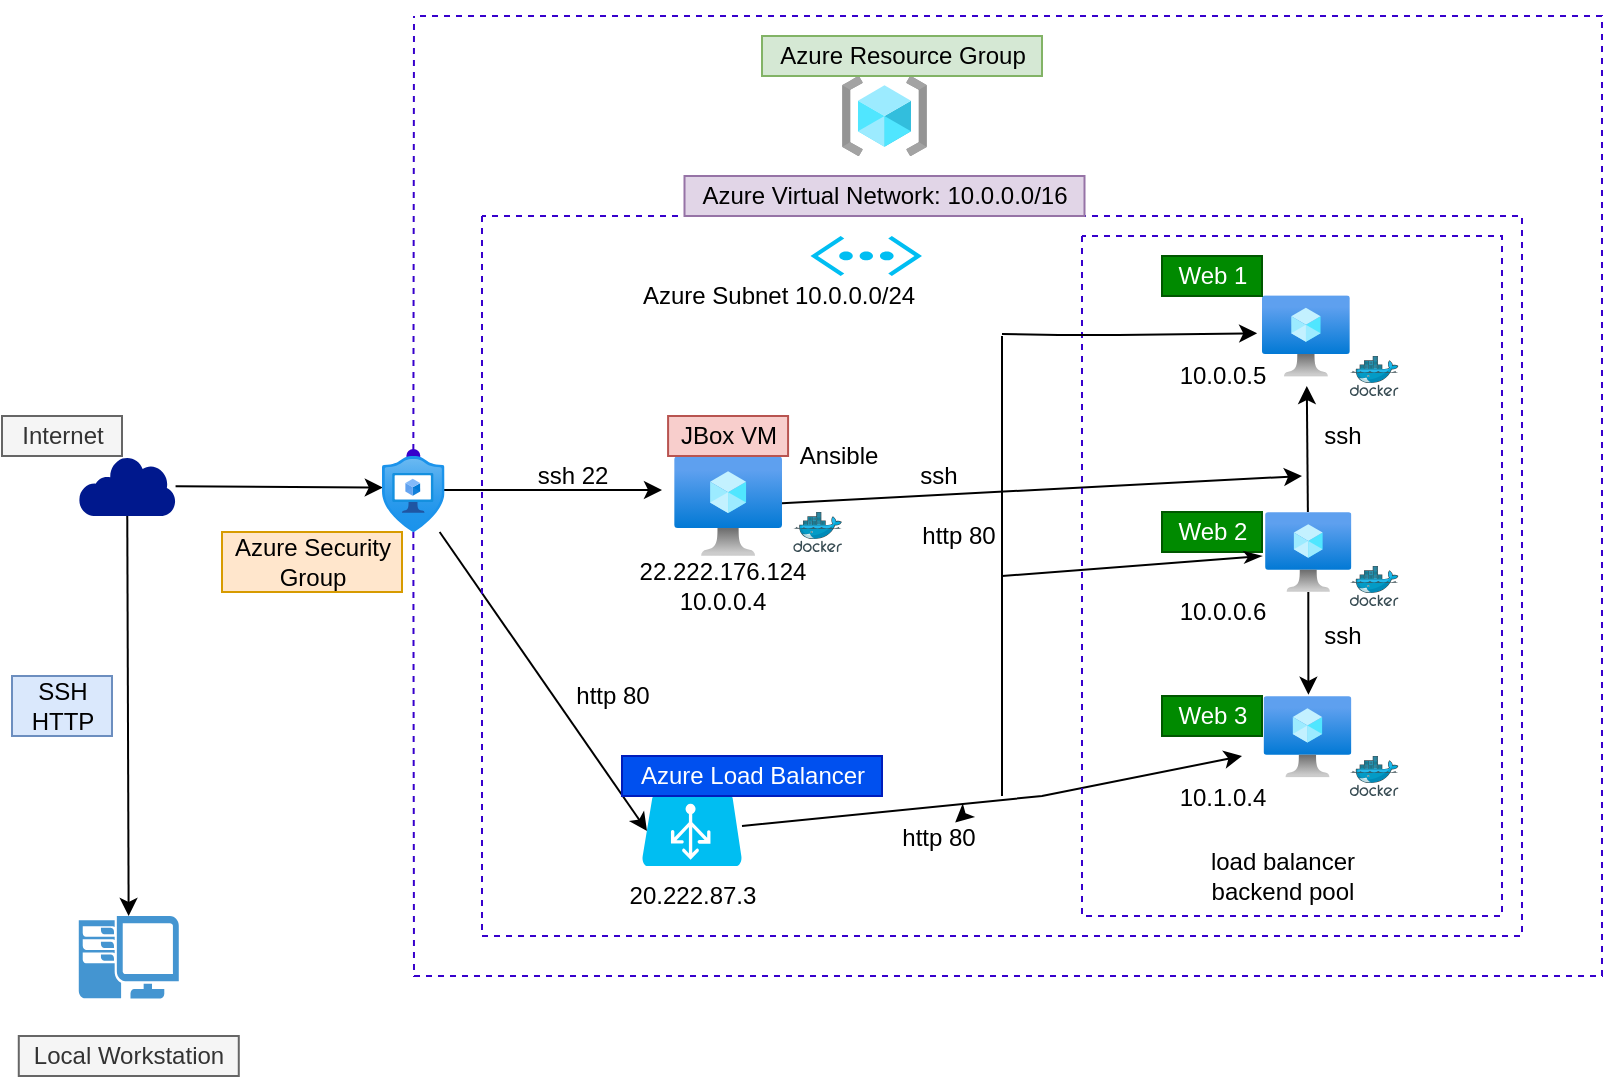 <mxfile version="18.0.7" type="device"><diagram id="e8SOkmlDJG1Z5ha7F97C" name="Page-1"><mxGraphModel dx="1038" dy="539" grid="1" gridSize="10" guides="1" tooltips="1" connect="1" arrows="1" fold="1" page="1" pageScale="1" pageWidth="850" pageHeight="1100" math="0" shadow="0"><root><mxCell id="0"/><mxCell id="1" parent="0"/><mxCell id="0T5xsEgthr_VBLbRGlTj-10" style="edgeStyle=none;rounded=0;orthogonalLoop=1;jettySize=auto;html=1;entryX=0.013;entryY=0.416;entryDx=0;entryDy=0;entryPerimeter=0;" edge="1" parent="1" source="0T5xsEgthr_VBLbRGlTj-1" target="0T5xsEgthr_VBLbRGlTj-5"><mxGeometry relative="1" as="geometry"/></mxCell><mxCell id="0T5xsEgthr_VBLbRGlTj-2" value="" style="aspect=fixed;html=1;points=[];align=center;image;fontSize=12;image=img/lib/azure2/general/Resource_Groups.svg;" vertex="1" parent="1"><mxGeometry x="460" y="40" width="42.5" height="40" as="geometry"/></mxCell><mxCell id="0T5xsEgthr_VBLbRGlTj-4" value="Azure Resource Group" style="text;html=1;align=center;verticalAlign=middle;resizable=0;points=[];autosize=1;strokeColor=#82b366;fillColor=#d5e8d4;" vertex="1" parent="1"><mxGeometry x="420" y="20" width="140" height="20" as="geometry"/></mxCell><mxCell id="0T5xsEgthr_VBLbRGlTj-27" style="rounded=0;orthogonalLoop=1;jettySize=auto;html=1;dashed=1;endArrow=none;endFill=0;fillColor=#6a00ff;strokeColor=#3700CC;" edge="1" parent="1" source="0T5xsEgthr_VBLbRGlTj-5"><mxGeometry relative="1" as="geometry"><mxPoint x="246" y="10" as="targetPoint"/><Array as="points"><mxPoint x="246" y="490"/><mxPoint x="840" y="490"/><mxPoint x="840" y="10"/></Array></mxGeometry></mxCell><mxCell id="0T5xsEgthr_VBLbRGlTj-28" style="edgeStyle=none;rounded=0;orthogonalLoop=1;jettySize=auto;html=1;dashed=1;startArrow=oval;startFill=1;endArrow=none;endFill=0;fillColor=#6a00ff;strokeColor=#3700CC;" edge="1" parent="1" source="0T5xsEgthr_VBLbRGlTj-5"><mxGeometry relative="1" as="geometry"><mxPoint x="246" y="10" as="targetPoint"/><Array as="points"/></mxGeometry></mxCell><mxCell id="0T5xsEgthr_VBLbRGlTj-37" style="edgeStyle=none;rounded=0;orthogonalLoop=1;jettySize=auto;html=1;startArrow=none;startFill=0;endArrow=classic;endFill=1;exitX=0.972;exitY=0.447;exitDx=0;exitDy=0;exitPerimeter=0;" edge="1" parent="1" source="0T5xsEgthr_VBLbRGlTj-5"><mxGeometry relative="1" as="geometry"><mxPoint x="370" y="247" as="targetPoint"/><Array as="points"><mxPoint x="290" y="247"/><mxPoint x="300" y="247"/></Array></mxGeometry></mxCell><mxCell id="0T5xsEgthr_VBLbRGlTj-45" style="edgeStyle=none;rounded=0;orthogonalLoop=1;jettySize=auto;html=1;entryX=0.05;entryY=0.5;entryDx=0;entryDy=0;entryPerimeter=0;startArrow=none;startFill=0;endArrow=classic;endFill=1;" edge="1" parent="1" source="0T5xsEgthr_VBLbRGlTj-5" target="0T5xsEgthr_VBLbRGlTj-43"><mxGeometry relative="1" as="geometry"/></mxCell><mxCell id="0T5xsEgthr_VBLbRGlTj-5" value="" style="aspect=fixed;html=1;points=[];align=center;image;fontSize=12;image=img/lib/azure2/security/Application_Security_Groups.svg;dashed=1;" vertex="1" parent="1"><mxGeometry x="230" y="230" width="31.29" height="38" as="geometry"/></mxCell><mxCell id="0T5xsEgthr_VBLbRGlTj-6" value="" style="pointerEvents=1;shadow=0;dashed=0;html=1;strokeColor=none;fillColor=#4495D1;labelPosition=center;verticalLabelPosition=bottom;verticalAlign=top;align=center;outlineConnect=0;shape=mxgraph.veeam.2d.workstation;" vertex="1" parent="1"><mxGeometry x="78.39" y="460" width="50" height="41.2" as="geometry"/></mxCell><mxCell id="0T5xsEgthr_VBLbRGlTj-9" value="SSH&lt;br&gt;HTTP" style="text;html=1;align=center;verticalAlign=middle;resizable=0;points=[];autosize=1;strokeColor=#6c8ebf;fillColor=#dae8fc;" vertex="1" parent="1"><mxGeometry x="45" y="340" width="50" height="30" as="geometry"/></mxCell><mxCell id="0T5xsEgthr_VBLbRGlTj-12" value="Local Workstation" style="text;html=1;align=center;verticalAlign=middle;resizable=0;points=[];autosize=1;strokeColor=#666666;fillColor=#f5f5f5;fontColor=#333333;" vertex="1" parent="1"><mxGeometry x="48.39" y="520" width="110" height="20" as="geometry"/></mxCell><mxCell id="0T5xsEgthr_VBLbRGlTj-18" style="edgeStyle=none;rounded=0;orthogonalLoop=1;jettySize=auto;html=1;" edge="1" parent="1" source="0T5xsEgthr_VBLbRGlTj-1" target="0T5xsEgthr_VBLbRGlTj-6"><mxGeometry relative="1" as="geometry"/></mxCell><mxCell id="0T5xsEgthr_VBLbRGlTj-1" value="" style="sketch=0;aspect=fixed;pointerEvents=1;shadow=0;dashed=0;html=1;strokeColor=none;labelPosition=center;verticalLabelPosition=bottom;verticalAlign=top;align=center;fillColor=#00188D;shape=mxgraph.mscae.enterprise.internet" vertex="1" parent="1"><mxGeometry x="78.39" y="230" width="48.39" height="30" as="geometry"/></mxCell><mxCell id="0T5xsEgthr_VBLbRGlTj-24" value="" style="verticalLabelPosition=bottom;html=1;verticalAlign=top;align=center;strokeColor=none;fillColor=#00BEF2;shape=mxgraph.azure.virtual_network;pointerEvents=1;dashed=1;" vertex="1" parent="1"><mxGeometry x="444.25" y="120" width="55.75" height="20" as="geometry"/></mxCell><mxCell id="0T5xsEgthr_VBLbRGlTj-76" style="edgeStyle=none;rounded=0;orthogonalLoop=1;jettySize=auto;html=1;startArrow=none;startFill=0;endArrow=classic;endFill=1;" edge="1" parent="1" source="0T5xsEgthr_VBLbRGlTj-25"><mxGeometry relative="1" as="geometry"><mxPoint x="690" y="240" as="targetPoint"/></mxGeometry></mxCell><mxCell id="0T5xsEgthr_VBLbRGlTj-25" value="" style="aspect=fixed;html=1;points=[];align=center;image;fontSize=12;image=img/lib/azure2/compute/Virtual_Machine.svg;dashed=1;" vertex="1" parent="1"><mxGeometry x="376.09" y="230" width="53.91" height="50" as="geometry"/></mxCell><mxCell id="0T5xsEgthr_VBLbRGlTj-30" style="rounded=0;orthogonalLoop=1;jettySize=auto;html=1;dashed=1;endArrow=none;endFill=0;fillColor=#6a00ff;strokeColor=#3700CC;" edge="1" parent="1"><mxGeometry relative="1" as="geometry"><mxPoint x="280" y="110" as="targetPoint"/><mxPoint x="280" y="110" as="sourcePoint"/><Array as="points"><mxPoint x="280" y="470"/><mxPoint x="800" y="470"/><mxPoint x="800" y="110"/><mxPoint x="600" y="110"/></Array></mxGeometry></mxCell><mxCell id="0T5xsEgthr_VBLbRGlTj-31" value="Azure Virtual Network: 10.0.0.0/16" style="text;html=1;align=center;verticalAlign=middle;resizable=0;points=[];autosize=1;strokeColor=#9673a6;fillColor=#e1d5e7;" vertex="1" parent="1"><mxGeometry x="381.25" y="90" width="200" height="20" as="geometry"/></mxCell><mxCell id="0T5xsEgthr_VBLbRGlTj-33" value="Azure Security&lt;br&gt;Group" style="text;html=1;align=center;verticalAlign=middle;resizable=0;points=[];autosize=1;strokeColor=#d79b00;fillColor=#ffe6cc;" vertex="1" parent="1"><mxGeometry x="150" y="268" width="90" height="30" as="geometry"/></mxCell><mxCell id="0T5xsEgthr_VBLbRGlTj-34" value="Internet" style="text;html=1;align=center;verticalAlign=middle;resizable=0;points=[];autosize=1;strokeColor=#666666;fillColor=#f5f5f5;fontColor=#333333;" vertex="1" parent="1"><mxGeometry x="40" y="210" width="60" height="20" as="geometry"/></mxCell><mxCell id="0T5xsEgthr_VBLbRGlTj-35" value="JBox VM" style="text;html=1;align=center;verticalAlign=middle;resizable=0;points=[];autosize=1;strokeColor=#b85450;fillColor=#f8cecc;" vertex="1" parent="1"><mxGeometry x="373.04" y="210" width="60" height="20" as="geometry"/></mxCell><mxCell id="0T5xsEgthr_VBLbRGlTj-38" value="ssh 22" style="text;html=1;align=center;verticalAlign=middle;resizable=0;points=[];autosize=1;strokeColor=none;fillColor=none;" vertex="1" parent="1"><mxGeometry x="300" y="230" width="50" height="20" as="geometry"/></mxCell><mxCell id="0T5xsEgthr_VBLbRGlTj-41" value="Azure Subnet 10.0.0.0/24" style="text;html=1;align=center;verticalAlign=middle;resizable=0;points=[];autosize=1;" vertex="1" parent="1"><mxGeometry x="352.5" y="140" width="150" height="20" as="geometry"/></mxCell><mxCell id="0T5xsEgthr_VBLbRGlTj-72" style="edgeStyle=none;rounded=0;orthogonalLoop=1;jettySize=auto;html=1;startArrow=none;startFill=0;endArrow=classic;endFill=1;" edge="1" parent="1" source="0T5xsEgthr_VBLbRGlTj-43"><mxGeometry relative="1" as="geometry"><mxPoint x="660" y="380" as="targetPoint"/><Array as="points"><mxPoint x="560" y="400"/></Array></mxGeometry></mxCell><mxCell id="0T5xsEgthr_VBLbRGlTj-43" value="" style="verticalLabelPosition=bottom;html=1;verticalAlign=top;align=center;strokeColor=none;fillColor=#00BEF2;shape=mxgraph.azure.azure_load_balancer;dashed=1;" vertex="1" parent="1"><mxGeometry x="360" y="400" width="50" height="35" as="geometry"/></mxCell><mxCell id="0T5xsEgthr_VBLbRGlTj-46" value="http 80" style="text;html=1;align=center;verticalAlign=middle;resizable=0;points=[];autosize=1;strokeColor=none;fillColor=none;" vertex="1" parent="1"><mxGeometry x="320" y="340" width="50" height="20" as="geometry"/></mxCell><mxCell id="0T5xsEgthr_VBLbRGlTj-47" value="Azure Load Balancer" style="text;html=1;align=center;verticalAlign=middle;resizable=0;points=[];autosize=1;strokeColor=#001DBC;fillColor=#0050ef;fontColor=#ffffff;" vertex="1" parent="1"><mxGeometry x="350" y="380" width="130" height="20" as="geometry"/></mxCell><mxCell id="0T5xsEgthr_VBLbRGlTj-48" value="22.222.176.124&lt;br&gt;10.0.0.4" style="text;html=1;align=center;verticalAlign=middle;resizable=0;points=[];autosize=1;strokeColor=none;fillColor=none;" vertex="1" parent="1"><mxGeometry x="350" y="280" width="100" height="30" as="geometry"/></mxCell><mxCell id="0T5xsEgthr_VBLbRGlTj-49" value="Ansible" style="text;html=1;align=center;verticalAlign=middle;resizable=0;points=[];autosize=1;strokeColor=none;fillColor=none;" vertex="1" parent="1"><mxGeometry x="433.04" y="220" width="50" height="20" as="geometry"/></mxCell><mxCell id="0T5xsEgthr_VBLbRGlTj-50" value="" style="sketch=0;aspect=fixed;html=1;points=[];align=center;image;fontSize=12;image=img/lib/mscae/Docker.svg;dashed=1;" vertex="1" parent="1"><mxGeometry x="435.61" y="258" width="24.39" height="20" as="geometry"/></mxCell><mxCell id="0T5xsEgthr_VBLbRGlTj-52" style="rounded=0;orthogonalLoop=1;jettySize=auto;html=1;dashed=1;endArrow=none;endFill=0;fillColor=#6a00ff;strokeColor=#3700CC;" edge="1" parent="1"><mxGeometry relative="1" as="geometry"><mxPoint x="580" y="120" as="targetPoint"/><mxPoint x="580" y="120" as="sourcePoint"/><Array as="points"><mxPoint x="580" y="330"/><mxPoint x="580" y="460"/><mxPoint x="790" y="460"/><mxPoint x="790" y="120"/><mxPoint x="630" y="120"/></Array></mxGeometry></mxCell><mxCell id="0T5xsEgthr_VBLbRGlTj-53" value="20.222.87.3" style="text;html=1;align=center;verticalAlign=middle;resizable=0;points=[];autosize=1;strokeColor=none;fillColor=none;" vertex="1" parent="1"><mxGeometry x="345" y="440" width="80" height="20" as="geometry"/></mxCell><mxCell id="0T5xsEgthr_VBLbRGlTj-54" value="" style="aspect=fixed;html=1;points=[];align=center;image;fontSize=12;image=img/lib/azure2/compute/Virtual_Machine.svg;dashed=1;" vertex="1" parent="1"><mxGeometry x="670" y="149.64" width="43.91" height="40.73" as="geometry"/></mxCell><mxCell id="0T5xsEgthr_VBLbRGlTj-64" style="edgeStyle=none;rounded=0;orthogonalLoop=1;jettySize=auto;html=1;entryX=0.51;entryY=1.114;entryDx=0;entryDy=0;entryPerimeter=0;startArrow=none;startFill=0;endArrow=classic;endFill=1;" edge="1" parent="1" source="0T5xsEgthr_VBLbRGlTj-55" target="0T5xsEgthr_VBLbRGlTj-54"><mxGeometry relative="1" as="geometry"/></mxCell><mxCell id="0T5xsEgthr_VBLbRGlTj-65" style="edgeStyle=none;rounded=0;orthogonalLoop=1;jettySize=auto;html=1;entryX=0.511;entryY=-0.015;entryDx=0;entryDy=0;entryPerimeter=0;startArrow=none;startFill=0;endArrow=classic;endFill=1;" edge="1" parent="1" source="0T5xsEgthr_VBLbRGlTj-55" target="0T5xsEgthr_VBLbRGlTj-56"><mxGeometry relative="1" as="geometry"/></mxCell><mxCell id="0T5xsEgthr_VBLbRGlTj-55" value="" style="aspect=fixed;html=1;points=[];align=center;image;fontSize=12;image=img/lib/azure2/compute/Virtual_Machine.svg;dashed=1;" vertex="1" parent="1"><mxGeometry x="671.56" y="258" width="43.13" height="40" as="geometry"/></mxCell><mxCell id="0T5xsEgthr_VBLbRGlTj-56" value="" style="aspect=fixed;html=1;points=[];align=center;image;fontSize=12;image=img/lib/azure2/compute/Virtual_Machine.svg;dashed=1;" vertex="1" parent="1"><mxGeometry x="670.78" y="350" width="43.91" height="40.73" as="geometry"/></mxCell><mxCell id="0T5xsEgthr_VBLbRGlTj-57" value="Web 1" style="text;html=1;align=center;verticalAlign=middle;resizable=0;points=[];autosize=1;strokeColor=#005700;fillColor=#008a00;fontColor=#ffffff;" vertex="1" parent="1"><mxGeometry x="620" y="130" width="50" height="20" as="geometry"/></mxCell><mxCell id="0T5xsEgthr_VBLbRGlTj-58" value="Web 2" style="text;html=1;align=center;verticalAlign=middle;resizable=0;points=[];autosize=1;strokeColor=#005700;fillColor=#008a00;fontColor=#ffffff;" vertex="1" parent="1"><mxGeometry x="620" y="258" width="50" height="20" as="geometry"/></mxCell><mxCell id="0T5xsEgthr_VBLbRGlTj-59" value="Web 3" style="text;html=1;align=center;verticalAlign=middle;resizable=0;points=[];autosize=1;strokeColor=#005700;fillColor=#008a00;fontColor=#ffffff;" vertex="1" parent="1"><mxGeometry x="620" y="350" width="50" height="20" as="geometry"/></mxCell><mxCell id="0T5xsEgthr_VBLbRGlTj-60" value="10.0.0.5" style="text;html=1;align=center;verticalAlign=middle;resizable=0;points=[];autosize=1;strokeColor=none;fillColor=none;" vertex="1" parent="1"><mxGeometry x="620" y="180" width="60" height="20" as="geometry"/></mxCell><mxCell id="0T5xsEgthr_VBLbRGlTj-61" value="10.0.0.6" style="text;html=1;align=center;verticalAlign=middle;resizable=0;points=[];autosize=1;strokeColor=none;fillColor=none;" vertex="1" parent="1"><mxGeometry x="620" y="298" width="60" height="20" as="geometry"/></mxCell><mxCell id="0T5xsEgthr_VBLbRGlTj-62" value="10.1.0.4" style="text;html=1;align=center;verticalAlign=middle;resizable=0;points=[];autosize=1;strokeColor=none;fillColor=none;" vertex="1" parent="1"><mxGeometry x="620" y="390.73" width="60" height="20" as="geometry"/></mxCell><mxCell id="0T5xsEgthr_VBLbRGlTj-66" value="" style="sketch=0;aspect=fixed;html=1;points=[];align=center;image;fontSize=12;image=img/lib/mscae/Docker.svg;dashed=1;" vertex="1" parent="1"><mxGeometry x="713.91" y="180" width="24.39" height="20" as="geometry"/></mxCell><mxCell id="0T5xsEgthr_VBLbRGlTj-67" value="" style="sketch=0;aspect=fixed;html=1;points=[];align=center;image;fontSize=12;image=img/lib/mscae/Docker.svg;dashed=1;" vertex="1" parent="1"><mxGeometry x="713.91" y="285" width="24.39" height="20" as="geometry"/></mxCell><mxCell id="0T5xsEgthr_VBLbRGlTj-68" value="" style="sketch=0;aspect=fixed;html=1;points=[];align=center;image;fontSize=12;image=img/lib/mscae/Docker.svg;dashed=1;" vertex="1" parent="1"><mxGeometry x="713.91" y="380" width="24.39" height="20" as="geometry"/></mxCell><mxCell id="0T5xsEgthr_VBLbRGlTj-69" value="ssh" style="text;html=1;align=center;verticalAlign=middle;resizable=0;points=[];autosize=1;strokeColor=none;fillColor=none;" vertex="1" parent="1"><mxGeometry x="695" y="310" width="30" height="20" as="geometry"/></mxCell><mxCell id="0T5xsEgthr_VBLbRGlTj-70" value="ssh" style="text;html=1;align=center;verticalAlign=middle;resizable=0;points=[];autosize=1;strokeColor=none;fillColor=none;" vertex="1" parent="1"><mxGeometry x="695" y="210" width="30" height="20" as="geometry"/></mxCell><mxCell id="0T5xsEgthr_VBLbRGlTj-71" value="load balancer&lt;br&gt;backend pool" style="text;html=1;align=center;verticalAlign=middle;resizable=0;points=[];autosize=1;strokeColor=none;fillColor=none;" vertex="1" parent="1"><mxGeometry x="635" y="425" width="90" height="30" as="geometry"/></mxCell><mxCell id="0T5xsEgthr_VBLbRGlTj-82" style="edgeStyle=none;rounded=0;orthogonalLoop=1;jettySize=auto;html=1;startArrow=none;startFill=0;endArrow=classic;endFill=1;entryX=0.667;entryY=0.125;entryDx=0;entryDy=0;entryPerimeter=0;" edge="1" parent="1" source="0T5xsEgthr_VBLbRGlTj-73" target="0T5xsEgthr_VBLbRGlTj-73"><mxGeometry relative="1" as="geometry"><mxPoint x="530" y="400" as="targetPoint"/></mxGeometry></mxCell><mxCell id="0T5xsEgthr_VBLbRGlTj-73" value="http 80" style="text;html=1;align=center;verticalAlign=middle;resizable=0;points=[];autosize=1;strokeColor=none;fillColor=none;rotation=0;" vertex="1" parent="1"><mxGeometry x="483.25" y="410.73" width="50" height="20" as="geometry"/></mxCell><mxCell id="0T5xsEgthr_VBLbRGlTj-77" value="ssh" style="text;html=1;align=center;verticalAlign=middle;resizable=0;points=[];autosize=1;strokeColor=none;fillColor=none;" vertex="1" parent="1"><mxGeometry x="493.25" y="230" width="30" height="20" as="geometry"/></mxCell><mxCell id="0T5xsEgthr_VBLbRGlTj-81" style="rounded=0;orthogonalLoop=1;jettySize=auto;html=1;startArrow=none;startFill=0;endArrow=none;endFill=0;" edge="1" parent="1"><mxGeometry relative="1" as="geometry"><mxPoint x="540" y="170" as="targetPoint"/><mxPoint x="540" y="400" as="sourcePoint"/></mxGeometry></mxCell><mxCell id="0T5xsEgthr_VBLbRGlTj-83" style="edgeStyle=none;rounded=0;orthogonalLoop=1;jettySize=auto;html=1;startArrow=none;startFill=0;endArrow=classic;endFill=1;entryX=-0.055;entryY=0.466;entryDx=0;entryDy=0;entryPerimeter=0;" edge="1" parent="1" target="0T5xsEgthr_VBLbRGlTj-54"><mxGeometry relative="1" as="geometry"><mxPoint x="648.25" y="169.5" as="targetPoint"/><mxPoint x="540" y="169" as="sourcePoint"/><Array as="points"><mxPoint x="568.25" y="169.5"/><mxPoint x="598.25" y="169.5"/></Array></mxGeometry></mxCell><mxCell id="0T5xsEgthr_VBLbRGlTj-85" style="edgeStyle=none;rounded=0;orthogonalLoop=1;jettySize=auto;html=1;startArrow=none;startFill=0;endArrow=classicThin;endFill=1;" edge="1" parent="1"><mxGeometry relative="1" as="geometry"><mxPoint x="670" y="280" as="targetPoint"/><mxPoint x="540" y="290" as="sourcePoint"/></mxGeometry></mxCell><mxCell id="0T5xsEgthr_VBLbRGlTj-84" value="http 80" style="text;html=1;align=center;verticalAlign=middle;resizable=0;points=[];autosize=1;strokeColor=none;fillColor=none;" vertex="1" parent="1"><mxGeometry x="493.25" y="260" width="50" height="20" as="geometry"/></mxCell></root></mxGraphModel></diagram></mxfile>